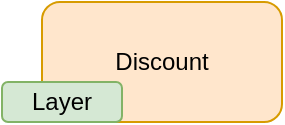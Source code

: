 <mxfile version="20.6.0" type="github"><diagram id="213TCXm7smpdR0nIPTgY" name="Страница 1"><mxGraphModel dx="537" dy="659" grid="0" gridSize="10" guides="1" tooltips="1" connect="1" arrows="1" fold="1" page="1" pageScale="1" pageWidth="1169" pageHeight="827" math="0" shadow="0"><root><mxCell id="0"/><mxCell id="1" parent="0"/><mxCell id="d58ib07TAvIXT1J8IO5H-1" value="Discount" style="rounded=1;whiteSpace=wrap;html=1;fillColor=#ffe6cc;strokeColor=#d79b00;" vertex="1" parent="1"><mxGeometry x="220" y="240" width="120" height="60" as="geometry"/></mxCell><mxCell id="d58ib07TAvIXT1J8IO5H-2" value="Layer" style="rounded=1;whiteSpace=wrap;html=1;fillColor=#d5e8d4;strokeColor=#82b366;" vertex="1" parent="1"><mxGeometry x="200" y="280" width="60" height="20" as="geometry"/></mxCell></root></mxGraphModel></diagram></mxfile>
